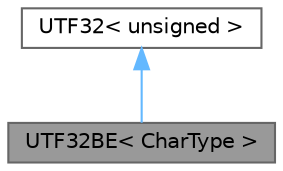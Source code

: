 digraph "UTF32BE&lt; CharType &gt;"
{
 // LATEX_PDF_SIZE
  bgcolor="transparent";
  edge [fontname=Helvetica,fontsize=10,labelfontname=Helvetica,labelfontsize=10];
  node [fontname=Helvetica,fontsize=10,shape=box,height=0.2,width=0.4];
  Node1 [id="Node000001",label="UTF32BE\< CharType \>",height=0.2,width=0.4,color="gray40", fillcolor="grey60", style="filled", fontcolor="black",tooltip="UTF-32 big endian encoding."];
  Node2 -> Node1 [id="edge1_Node000001_Node000002",dir="back",color="steelblue1",style="solid",tooltip=" "];
  Node2 [id="Node000002",label="UTF32\< unsigned \>",height=0.2,width=0.4,color="gray40", fillcolor="white", style="filled",URL="$struct_u_t_f32.html",tooltip=" "];
}

